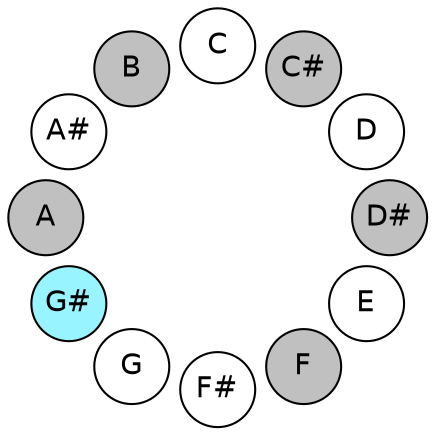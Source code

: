 
graph {

layout = circo;
mindist = .1

node [shape = circle, fontname = Helvetica, margin = 0, style = filled]
edge [style=invis]

subgraph 1 {
	"E" -- "F" -- "F#" -- "G" -- "G#" -- "A" -- "A#" -- "B" -- "C" -- "C#" -- "D" -- "D#" -- "E"
}

"C" [fillcolor = white];
"C#" [fillcolor = gray];
"D" [fillcolor = white];
"D#" [fillcolor = gray];
"E" [fillcolor = white];
"F" [fillcolor = gray];
"F#" [fillcolor = white];
"G" [fillcolor = white];
"G#" [fillcolor = cadetblue1];
"A" [fillcolor = gray];
"A#" [fillcolor = white];
"B" [fillcolor = gray];
}
